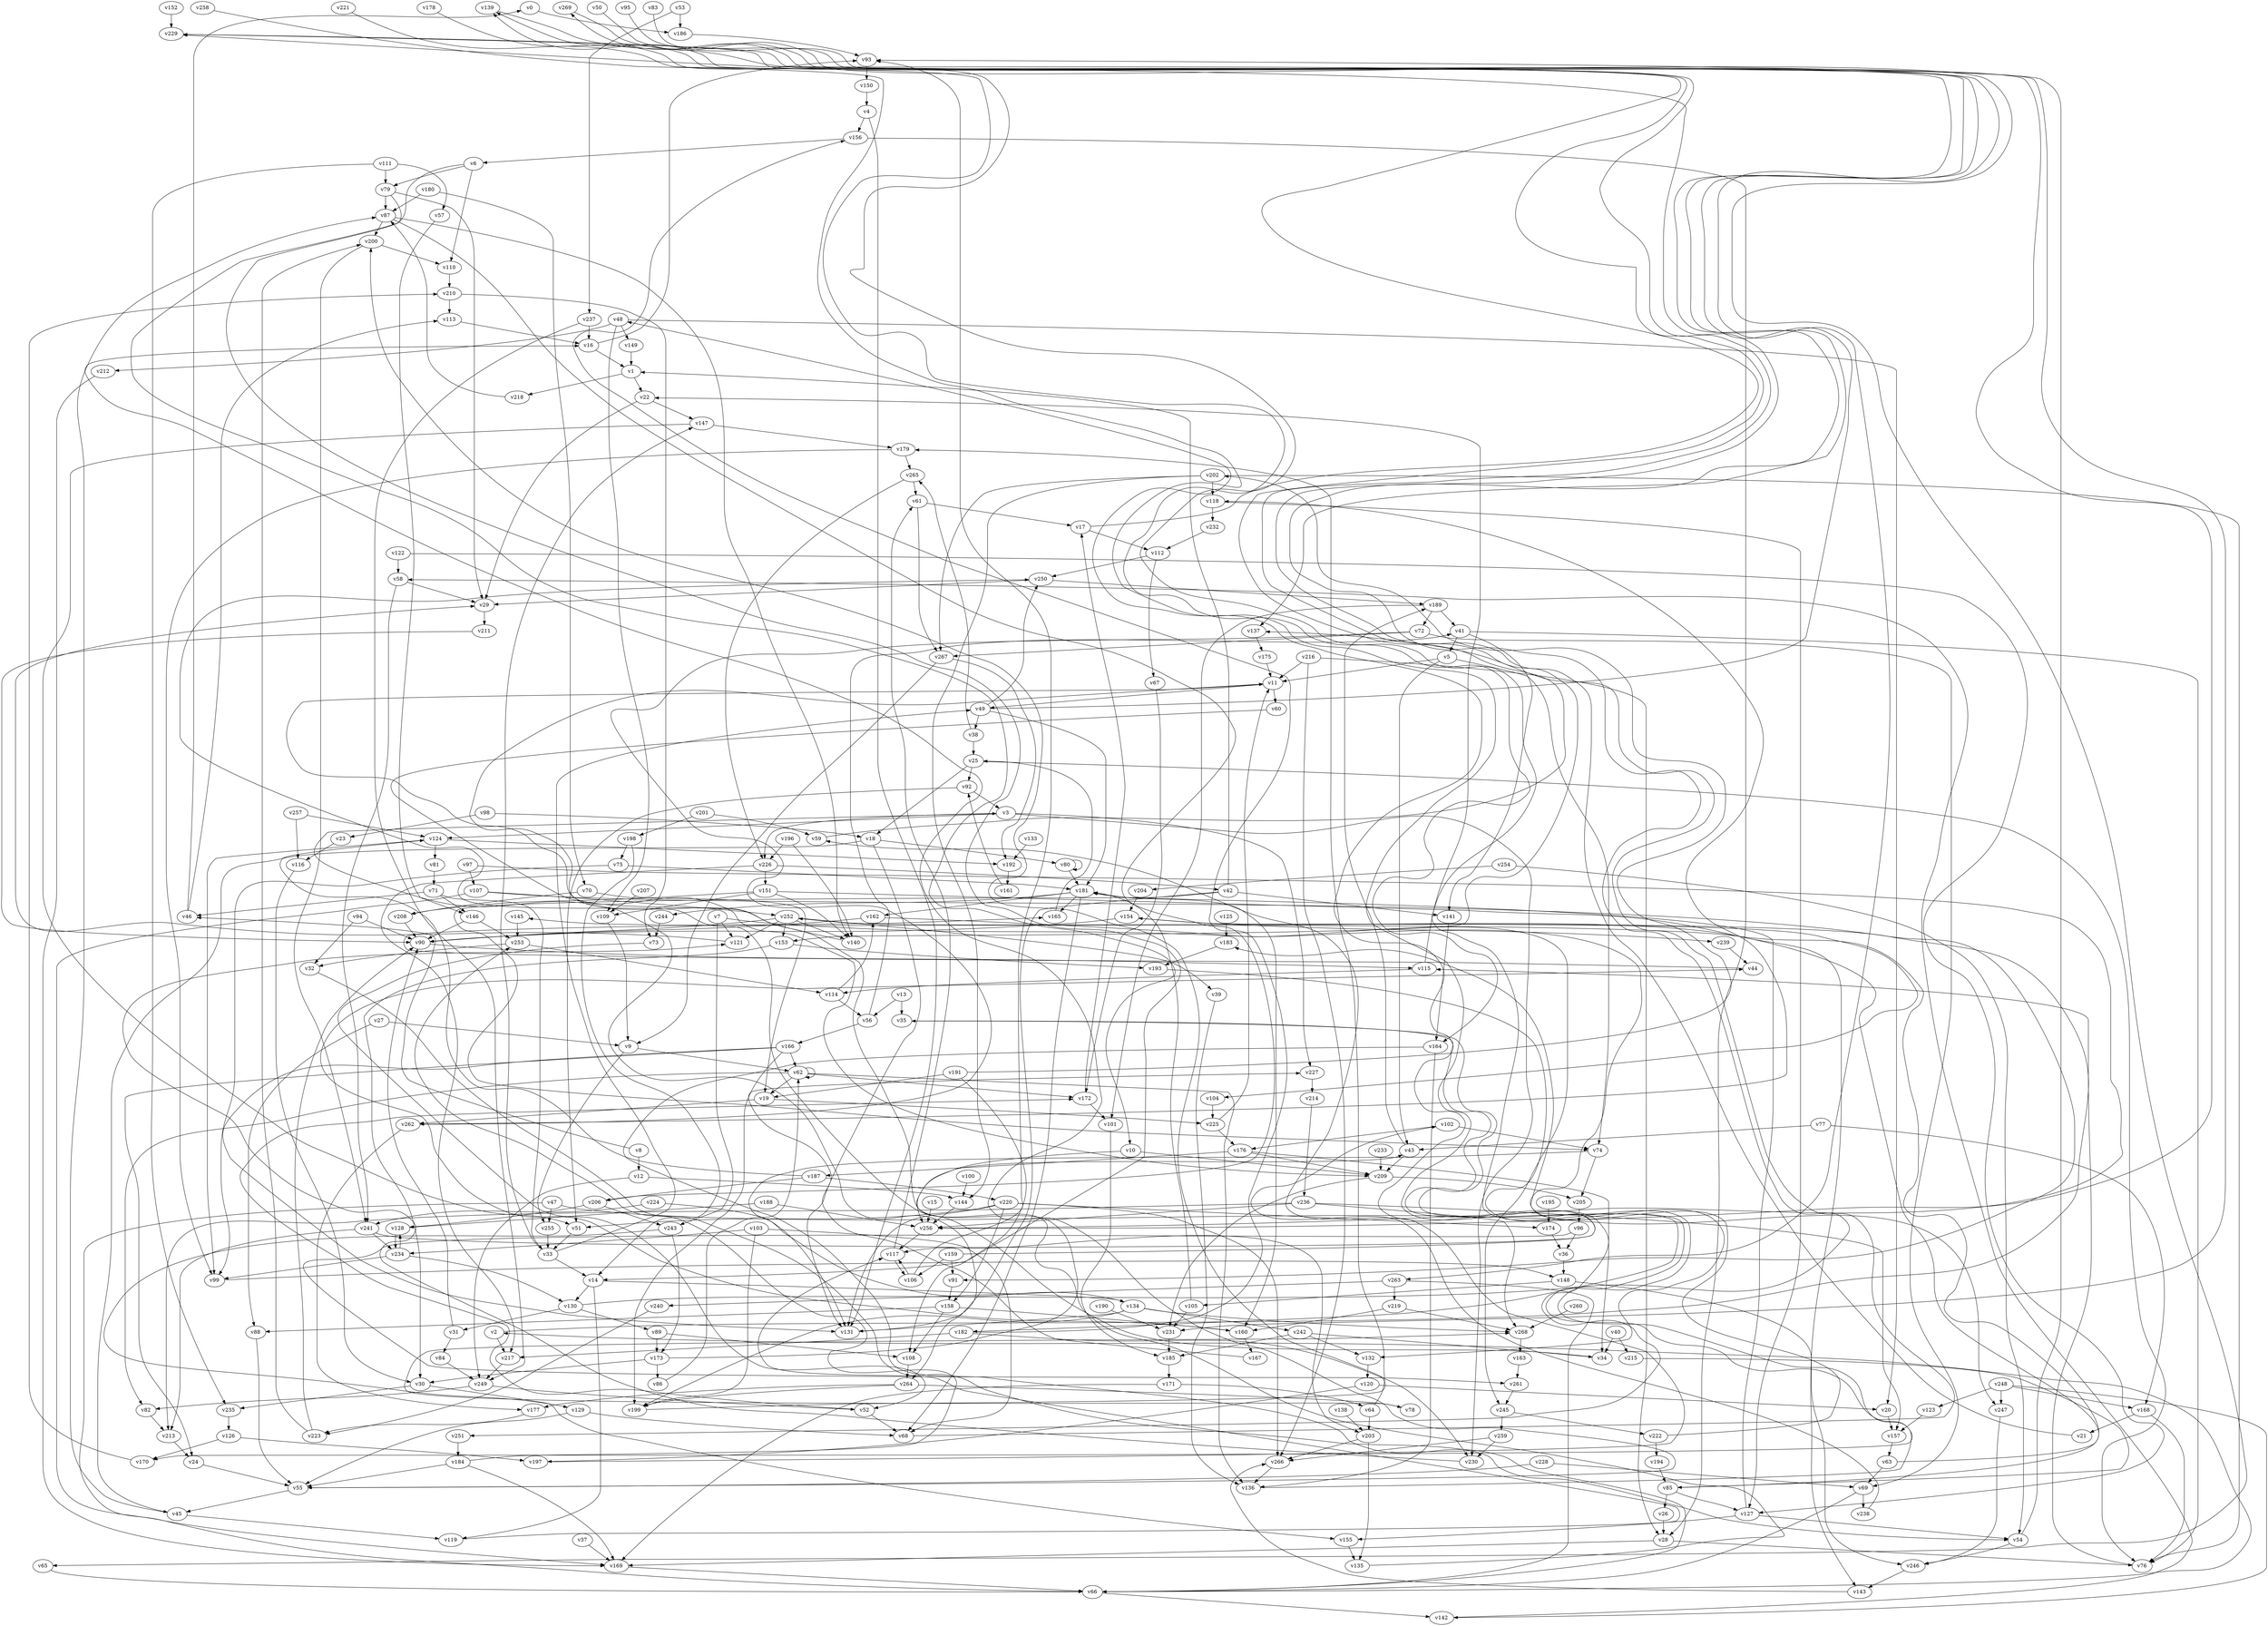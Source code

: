 // Benchmark game 395 - 270 vertices
// time_bound: 94
// targets: v26
digraph G {
    v0 [name="v0", player=0];
    v1 [name="v1", player=1];
    v2 [name="v2", player=0];
    v3 [name="v3", player=0];
    v4 [name="v4", player=0];
    v5 [name="v5", player=0];
    v6 [name="v6", player=0];
    v7 [name="v7", player=0];
    v8 [name="v8", player=0];
    v9 [name="v9", player=0];
    v10 [name="v10", player=1];
    v11 [name="v11", player=0];
    v12 [name="v12", player=1];
    v13 [name="v13", player=0];
    v14 [name="v14", player=0];
    v15 [name="v15", player=0];
    v16 [name="v16", player=1];
    v17 [name="v17", player=1];
    v18 [name="v18", player=0];
    v19 [name="v19", player=1];
    v20 [name="v20", player=0];
    v21 [name="v21", player=1];
    v22 [name="v22", player=0];
    v23 [name="v23", player=1];
    v24 [name="v24", player=1];
    v25 [name="v25", player=1];
    v26 [name="v26", player=0, target=1];
    v27 [name="v27", player=0];
    v28 [name="v28", player=1];
    v29 [name="v29", player=1];
    v30 [name="v30", player=0];
    v31 [name="v31", player=1];
    v32 [name="v32", player=1];
    v33 [name="v33", player=1];
    v34 [name="v34", player=0];
    v35 [name="v35", player=1];
    v36 [name="v36", player=0];
    v37 [name="v37", player=1];
    v38 [name="v38", player=1];
    v39 [name="v39", player=0];
    v40 [name="v40", player=0];
    v41 [name="v41", player=1];
    v42 [name="v42", player=1];
    v43 [name="v43", player=0];
    v44 [name="v44", player=0];
    v45 [name="v45", player=0];
    v46 [name="v46", player=0];
    v47 [name="v47", player=0];
    v48 [name="v48", player=0];
    v49 [name="v49", player=0];
    v50 [name="v50", player=0];
    v51 [name="v51", player=1];
    v52 [name="v52", player=1];
    v53 [name="v53", player=0];
    v54 [name="v54", player=1];
    v55 [name="v55", player=1];
    v56 [name="v56", player=0];
    v57 [name="v57", player=0];
    v58 [name="v58", player=0];
    v59 [name="v59", player=1];
    v60 [name="v60", player=0];
    v61 [name="v61", player=0];
    v62 [name="v62", player=0];
    v63 [name="v63", player=1];
    v64 [name="v64", player=0];
    v65 [name="v65", player=1];
    v66 [name="v66", player=1];
    v67 [name="v67", player=1];
    v68 [name="v68", player=1];
    v69 [name="v69", player=0];
    v70 [name="v70", player=0];
    v71 [name="v71", player=0];
    v72 [name="v72", player=1];
    v73 [name="v73", player=1];
    v74 [name="v74", player=1];
    v75 [name="v75", player=1];
    v76 [name="v76", player=0];
    v77 [name="v77", player=1];
    v78 [name="v78", player=0];
    v79 [name="v79", player=0];
    v80 [name="v80", player=0];
    v81 [name="v81", player=1];
    v82 [name="v82", player=1];
    v83 [name="v83", player=1];
    v84 [name="v84", player=1];
    v85 [name="v85", player=1];
    v86 [name="v86", player=0];
    v87 [name="v87", player=0];
    v88 [name="v88", player=1];
    v89 [name="v89", player=1];
    v90 [name="v90", player=0];
    v91 [name="v91", player=0];
    v92 [name="v92", player=0];
    v93 [name="v93", player=0];
    v94 [name="v94", player=0];
    v95 [name="v95", player=0];
    v96 [name="v96", player=0];
    v97 [name="v97", player=0];
    v98 [name="v98", player=1];
    v99 [name="v99", player=1];
    v100 [name="v100", player=0];
    v101 [name="v101", player=1];
    v102 [name="v102", player=0];
    v103 [name="v103", player=0];
    v104 [name="v104", player=0];
    v105 [name="v105", player=1];
    v106 [name="v106", player=0];
    v107 [name="v107", player=1];
    v108 [name="v108", player=1];
    v109 [name="v109", player=1];
    v110 [name="v110", player=0];
    v111 [name="v111", player=0];
    v112 [name="v112", player=1];
    v113 [name="v113", player=0];
    v114 [name="v114", player=0];
    v115 [name="v115", player=1];
    v116 [name="v116", player=1];
    v117 [name="v117", player=0];
    v118 [name="v118", player=0];
    v119 [name="v119", player=1];
    v120 [name="v120", player=1];
    v121 [name="v121", player=0];
    v122 [name="v122", player=0];
    v123 [name="v123", player=1];
    v124 [name="v124", player=1];
    v125 [name="v125", player=1];
    v126 [name="v126", player=0];
    v127 [name="v127", player=1];
    v128 [name="v128", player=0];
    v129 [name="v129", player=1];
    v130 [name="v130", player=0];
    v131 [name="v131", player=0];
    v132 [name="v132", player=1];
    v133 [name="v133", player=1];
    v134 [name="v134", player=1];
    v135 [name="v135", player=0];
    v136 [name="v136", player=1];
    v137 [name="v137", player=1];
    v138 [name="v138", player=0];
    v139 [name="v139", player=0];
    v140 [name="v140", player=1];
    v141 [name="v141", player=0];
    v142 [name="v142", player=0];
    v143 [name="v143", player=1];
    v144 [name="v144", player=1];
    v145 [name="v145", player=1];
    v146 [name="v146", player=0];
    v147 [name="v147", player=0];
    v148 [name="v148", player=1];
    v149 [name="v149", player=0];
    v150 [name="v150", player=1];
    v151 [name="v151", player=1];
    v152 [name="v152", player=1];
    v153 [name="v153", player=0];
    v154 [name="v154", player=1];
    v155 [name="v155", player=1];
    v156 [name="v156", player=0];
    v157 [name="v157", player=0];
    v158 [name="v158", player=1];
    v159 [name="v159", player=1];
    v160 [name="v160", player=0];
    v161 [name="v161", player=1];
    v162 [name="v162", player=0];
    v163 [name="v163", player=1];
    v164 [name="v164", player=1];
    v165 [name="v165", player=0];
    v166 [name="v166", player=0];
    v167 [name="v167", player=1];
    v168 [name="v168", player=0];
    v169 [name="v169", player=1];
    v170 [name="v170", player=0];
    v171 [name="v171", player=0];
    v172 [name="v172", player=1];
    v173 [name="v173", player=1];
    v174 [name="v174", player=0];
    v175 [name="v175", player=1];
    v176 [name="v176", player=1];
    v177 [name="v177", player=0];
    v178 [name="v178", player=0];
    v179 [name="v179", player=1];
    v180 [name="v180", player=0];
    v181 [name="v181", player=1];
    v182 [name="v182", player=1];
    v183 [name="v183", player=0];
    v184 [name="v184", player=0];
    v185 [name="v185", player=0];
    v186 [name="v186", player=1];
    v187 [name="v187", player=1];
    v188 [name="v188", player=1];
    v189 [name="v189", player=1];
    v190 [name="v190", player=0];
    v191 [name="v191", player=0];
    v192 [name="v192", player=1];
    v193 [name="v193", player=0];
    v194 [name="v194", player=0];
    v195 [name="v195", player=1];
    v196 [name="v196", player=1];
    v197 [name="v197", player=0];
    v198 [name="v198", player=1];
    v199 [name="v199", player=0];
    v200 [name="v200", player=1];
    v201 [name="v201", player=0];
    v202 [name="v202", player=0];
    v203 [name="v203", player=1];
    v204 [name="v204", player=1];
    v205 [name="v205", player=0];
    v206 [name="v206", player=1];
    v207 [name="v207", player=1];
    v208 [name="v208", player=0];
    v209 [name="v209", player=1];
    v210 [name="v210", player=0];
    v211 [name="v211", player=1];
    v212 [name="v212", player=0];
    v213 [name="v213", player=0];
    v214 [name="v214", player=0];
    v215 [name="v215", player=0];
    v216 [name="v216", player=0];
    v217 [name="v217", player=1];
    v218 [name="v218", player=1];
    v219 [name="v219", player=1];
    v220 [name="v220", player=0];
    v221 [name="v221", player=0];
    v222 [name="v222", player=1];
    v223 [name="v223", player=0];
    v224 [name="v224", player=0];
    v225 [name="v225", player=0];
    v226 [name="v226", player=1];
    v227 [name="v227", player=1];
    v228 [name="v228", player=0];
    v229 [name="v229", player=0];
    v230 [name="v230", player=1];
    v231 [name="v231", player=1];
    v232 [name="v232", player=1];
    v233 [name="v233", player=1];
    v234 [name="v234", player=1];
    v235 [name="v235", player=0];
    v236 [name="v236", player=0];
    v237 [name="v237", player=0];
    v238 [name="v238", player=0];
    v239 [name="v239", player=1];
    v240 [name="v240", player=1];
    v241 [name="v241", player=1];
    v242 [name="v242", player=0];
    v243 [name="v243", player=0];
    v244 [name="v244", player=0];
    v245 [name="v245", player=1];
    v246 [name="v246", player=1];
    v247 [name="v247", player=0];
    v248 [name="v248", player=0];
    v249 [name="v249", player=1];
    v250 [name="v250", player=1];
    v251 [name="v251", player=1];
    v252 [name="v252", player=1];
    v253 [name="v253", player=1];
    v254 [name="v254", player=1];
    v255 [name="v255", player=1];
    v256 [name="v256", player=1];
    v257 [name="v257", player=1];
    v258 [name="v258", player=1];
    v259 [name="v259", player=0];
    v260 [name="v260", player=0];
    v261 [name="v261", player=0];
    v262 [name="v262", player=1];
    v263 [name="v263", player=0];
    v264 [name="v264", player=0];
    v265 [name="v265", player=1];
    v266 [name="v266", player=0];
    v267 [name="v267", player=0];
    v268 [name="v268", player=0];
    v269 [name="v269", player=1];

    v0 -> v186;
    v1 -> v218;
    v2 -> v252 [constraint="t >= 2"];
    v3 -> v227;
    v4 -> v156;
    v5 -> v43;
    v6 -> v10 [constraint="t mod 2 == 0"];
    v7 -> v117 [constraint="t >= 2"];
    v8 -> v46 [constraint="t < 8"];
    v9 -> v62;
    v10 -> v209;
    v11 -> v60;
    v12 -> v144;
    v13 -> v56;
    v14 -> v134;
    v15 -> v256;
    v16 -> v93;
    v17 -> v139 [constraint="t mod 3 == 1"];
    v18 -> v80;
    v19 -> v262;
    v20 -> v157;
    v21 -> v229 [constraint="t < 7"];
    v22 -> v147;
    v23 -> v116;
    v24 -> v55;
    v25 -> v92;
    v26 -> v28;
    v27 -> v9;
    v28 -> v169;
    v29 -> v211;
    v30 -> v155;
    v31 -> v90;
    v32 -> v54 [constraint="t mod 5 == 3"];
    v33 -> v147;
    v34 -> v250 [constraint="t < 5"];
    v35 -> v182 [constraint="t >= 4"];
    v36 -> v148;
    v37 -> v169;
    v38 -> v265;
    v39 -> v136;
    v40 -> v215;
    v41 -> v76;
    v42 -> v74 [constraint="t mod 3 == 1"];
    v43 -> v209;
    v44 -> v165 [constraint="t mod 3 == 0"];
    v45 -> v119;
    v46 -> v0;
    v47 -> v66;
    v48 -> v109;
    v49 -> v269 [constraint="t mod 5 == 3"];
    v50 -> v65 [constraint="t < 7"];
    v51 -> v33;
    v52 -> v172 [constraint="t >= 5"];
    v53 -> v186;
    v54 -> v93;
    v55 -> v16 [constraint="t mod 2 == 0"];
    v56 -> v166;
    v57 -> v146;
    v58 -> v241;
    v59 -> v139 [constraint="t >= 5"];
    v60 -> v209 [constraint="t >= 5"];
    v61 -> v17;
    v62 -> v19;
    v63 -> v145 [constraint="t >= 1"];
    v64 -> v203;
    v65 -> v66;
    v66 -> v2 [constraint="t >= 5"];
    v67 -> v172;
    v68 -> v137 [constraint="t >= 5"];
    v69 -> v238;
    v70 -> v208;
    v71 -> v146;
    v72 -> v262 [constraint="t < 9"];
    v73 -> v52 [constraint="t >= 1"];
    v74 -> v134 [constraint="t < 7"];
    v75 -> v181;
    v76 -> v115;
    v77 -> v168;
    v78 -> v268 [constraint="t < 15"];
    v79 -> v14 [constraint="t < 6"];
    v80 -> v80;
    v81 -> v71;
    v82 -> v213;
    v83 -> v231 [constraint="t < 15"];
    v84 -> v249;
    v85 -> v154 [constraint="t mod 5 == 1"];
    v86 -> v62;
    v87 -> v206 [constraint="t >= 5"];
    v88 -> v55;
    v89 -> v173;
    v90 -> v115;
    v91 -> v158;
    v92 -> v3;
    v93 -> v150;
    v94 -> v32;
    v95 -> v256 [constraint="t < 9"];
    v96 -> v261 [constraint="t >= 1"];
    v97 -> v256 [constraint="t >= 5"];
    v98 -> v23;
    v99 -> v148 [constraint="t < 11"];
    v100 -> v144;
    v101 -> v185;
    v102 -> v74;
    v103 -> v68;
    v104 -> v225;
    v105 -> v231;
    v106 -> v93;
    v107 -> v91 [constraint="t >= 5"];
    v108 -> v264;
    v109 -> v9;
    v110 -> v210;
    v111 -> v79;
    v112 -> v250;
    v113 -> v16;
    v114 -> v162;
    v115 -> v114;
    v116 -> v30;
    v117 -> v61;
    v118 -> v232;
    v119 -> v117 [constraint="t mod 4 == 0"];
    v120 -> v20;
    v121 -> v29 [constraint="t mod 2 == 0"];
    v122 -> v127 [constraint="t mod 5 == 0"];
    v123 -> v157;
    v124 -> v99;
    v125 -> v183;
    v126 -> v197;
    v127 -> v155;
    v128 -> v234;
    v129 -> v68;
    v130 -> v229 [constraint="t < 8"];
    v131 -> v3 [constraint="t < 5"];
    v132 -> v120;
    v133 -> v192;
    v134 -> v131;
    v135 -> v43 [constraint="t mod 4 == 1"];
    v136 -> v35 [constraint="t mod 4 == 1"];
    v137 -> v175;
    v138 -> v203;
    v139 -> v153 [constraint="t >= 4"];
    v140 -> v11 [constraint="t >= 2"];
    v141 -> v164;
    v142 -> v58 [constraint="t mod 4 == 0"];
    v143 -> v266 [constraint="t < 14"];
    v144 -> v256;
    v145 -> v253;
    v146 -> v253;
    v147 -> v51 [constraint="t < 7"];
    v148 -> v246;
    v149 -> v1;
    v150 -> v4;
    v151 -> v109;
    v152 -> v229;
    v153 -> v30;
    v154 -> v104 [constraint="t mod 2 == 1"];
    v155 -> v135;
    v156 -> v6;
    v157 -> v63;
    v158 -> v88;
    v159 -> v48 [constraint="t >= 5"];
    v160 -> v44 [constraint="t mod 2 == 1"];
    v161 -> v92;
    v162 -> v90;
    v163 -> v261;
    v164 -> v66 [constraint="t mod 5 == 4"];
    v165 -> v25;
    v166 -> v131 [constraint="t mod 3 == 0"];
    v167 -> v227 [constraint="t >= 1"];
    v168 -> v76;
    v169 -> v66;
    v170 -> v210;
    v171 -> v64;
    v172 -> v101;
    v173 -> v11 [constraint="t >= 3"];
    v174 -> v36;
    v175 -> v11;
    v176 -> v209 [constraint="t < 8"];
    v177 -> v223;
    v178 -> v170 [constraint="t >= 5"];
    v179 -> v265;
    v180 -> v87;
    v181 -> v165;
    v182 -> v156 [constraint="t < 6"];
    v183 -> v193;
    v184 -> v253 [constraint="t < 15"];
    v185 -> v171;
    v186 -> v93;
    v187 -> v124 [constraint="t < 12"];
    v188 -> v128;
    v189 -> v101;
    v190 -> v231;
    v191 -> v202 [constraint="t < 5"];
    v192 -> v161;
    v193 -> v132 [constraint="t mod 5 == 1"];
    v194 -> v85;
    v195 -> v174;
    v196 -> v140;
    v197 -> v59 [constraint="t mod 3 == 1"];
    v198 -> v14;
    v199 -> v200 [constraint="t >= 5"];
    v200 -> v110;
    v201 -> v59;
    v202 -> v118;
    v203 -> v135;
    v204 -> v154;
    v205 -> v96;
    v206 -> v243;
    v207 -> v109;
    v208 -> v90;
    v209 -> v205;
    v210 -> v113;
    v211 -> v90 [constraint="t >= 1"];
    v212 -> v169;
    v213 -> v24;
    v214 -> v236;
    v215 -> v85 [constraint="t mod 5 == 0"];
    v216 -> v266;
    v217 -> v249;
    v218 -> v87;
    v219 -> v268;
    v220 -> v174;
    v221 -> v164 [constraint="t mod 2 == 1"];
    v222 -> v183 [constraint="t >= 1"];
    v223 -> v90;
    v224 -> v241;
    v225 -> v176;
    v226 -> v42;
    v227 -> v214;
    v228 -> v69;
    v229 -> v137 [constraint="t < 8"];
    v230 -> v121 [constraint="t < 11"];
    v231 -> v185;
    v232 -> v112;
    v233 -> v209;
    v234 -> v130;
    v235 -> v126;
    v236 -> v256;
    v237 -> v16;
    v238 -> v102 [constraint="t < 11"];
    v239 -> v44;
    v240 -> v223;
    v241 -> v213;
    v242 -> v185;
    v243 -> v129 [constraint="t mod 3 == 0"];
    v244 -> v73;
    v245 -> v259;
    v246 -> v143;
    v247 -> v246;
    v248 -> v168;
    v249 -> v52;
    v250 -> v29;
    v251 -> v184;
    v252 -> v39;
    v253 -> v114;
    v254 -> v204;
    v255 -> v33;
    v256 -> v117;
    v257 -> v116;
    v258 -> v251 [constraint="t >= 1"];
    v259 -> v266 [constraint="t < 10"];
    v260 -> v268;
    v261 -> v245;
    v262 -> v118 [constraint="t >= 3"];
    v263 -> v219;
    v264 -> v199;
    v265 -> v61;
    v266 -> v136;
    v267 -> v9;
    v268 -> v163;
    v269 -> v263 [constraint="t < 10"];
    v184 -> v169;
    v219 -> v160;
    v18 -> v45;
    v189 -> v72;
    v220 -> v131;
    v264 -> v177;
    v263 -> v240;
    v159 -> v91;
    v49 -> v181;
    v62 -> v82;
    v263 -> v66;
    v202 -> v267;
    v248 -> v247;
    v179 -> v99;
    v187 -> v220;
    v151 -> v143;
    v188 -> v256;
    v228 -> v55;
    v181 -> v160;
    v62 -> v62;
    v162 -> v245;
    v134 -> v242;
    v10 -> v256;
    v94 -> v90;
    v120 -> v197;
    v196 -> v226;
    v47 -> v255;
    v42 -> v264;
    v53 -> v237;
    v111 -> v57;
    v234 -> v128;
    v111 -> v235;
    v241 -> v234;
    v72 -> v69;
    v74 -> v205;
    v216 -> v11;
    v191 -> v108;
    v172 -> v17;
    v198 -> v75;
    v254 -> v54;
    v252 -> v121;
    v156 -> v28;
    v31 -> v84;
    v252 -> v153;
    v173 -> v30;
    v115 -> v22;
    v166 -> v199;
    v147 -> v179;
    v85 -> v127;
    v14 -> v119;
    v19 -> v225;
    v96 -> v36;
    v8 -> v12;
    v106 -> v117;
    v7 -> v243;
    v187 -> v206;
    v25 -> v76;
    v252 -> v90;
    v49 -> v38;
    v237 -> v249;
    v253 -> v32;
    v134 -> v199;
    v220 -> v158;
    v80 -> v181;
    v6 -> v110;
    v25 -> v18;
    v265 -> v226;
    v202 -> v76;
    v7 -> v121;
    v216 -> v28;
    v224 -> v131;
    v46 -> v113;
    v3 -> v226;
    v5 -> v11;
    v27 -> v88;
    v146 -> v90;
    v181 -> v68;
    v114 -> v56;
    v226 -> v151;
    v62 -> v136;
    v48 -> v212;
    v22 -> v29;
    v180 -> v70;
    v107 -> v169;
    v89 -> v108;
    v234 -> v99;
    v56 -> v41;
    v245 -> v222;
    v79 -> v29;
    v206 -> v128;
    v18 -> v131;
    v182 -> v217;
    v12 -> v249;
    v242 -> v34;
    v173 -> v86;
    v6 -> v79;
    v248 -> v123;
    v203 -> v266;
    v33 -> v14;
    v166 -> v24;
    v85 -> v26;
    v171 -> v169;
    v222 -> v194;
    v47 -> v247;
    v236 -> v213;
    v17 -> v112;
    v151 -> v140;
    v267 -> v192;
    v259 -> v230;
    v98 -> v18;
    v243 -> v173;
    v182 -> v230;
    v127 -> v181;
    v72 -> v267;
    v166 -> v62;
    v70 -> v19;
    v181 -> v162;
    v41 -> v5;
    v176 -> v187;
    v4 -> v131;
    v225 -> v11;
    v134 -> v268;
    v55 -> v45;
    v264 -> v78;
    v151 -> v208;
    v97 -> v107;
    v71 -> v46;
    v160 -> v167;
    v14 -> v130;
    v1 -> v22;
    v16 -> v1;
    v236 -> v157;
    v209 -> v231;
    v126 -> v170;
    v262 -> v177;
    v2 -> v217;
    v87 -> v140;
    v117 -> v106;
    v3 -> v230;
    v210 -> v73;
    v154 -> v90;
    v202 -> v144;
    v48 -> v20;
    v223 -> v200;
    v69 -> v66;
    v252 -> v140;
    v107 -> v252;
    v92 -> v51;
    v9 -> v255;
    v45 -> v87;
    v168 -> v21;
    v201 -> v198;
    v236 -> v268;
    v30 -> v235;
    v71 -> v33;
    v112 -> v67;
    v129 -> v55;
    v242 -> v132;
    v3 -> v124;
    v75 -> v99;
    v153 -> v193;
    v103 -> v199;
    v63 -> v69;
    v87 -> v200;
    v105 -> v181;
    v102 -> v176;
    v226 -> v217;
    v66 -> v142;
    v130 -> v31;
    v241 -> v203;
    v148 -> v105;
    v64 -> v179;
    v61 -> v267;
    v103 -> v234;
    v176 -> v34;
    v11 -> v49;
    v124 -> v192;
    v249 -> v82;
    v191 -> v19;
    v33 -> v49;
    v248 -> v142;
    v124 -> v81;
    v62 -> v172;
    v52 -> v68;
    v48 -> v149;
    v200 -> v241;
    v164 -> v136;
    v54 -> v246;
    v42 -> v141;
    v40 -> v34;
    v127 -> v54;
    v130 -> v89;
    v181 -> v244;
    v220 -> v51;
    v28 -> v76;
    v49 -> v250;
    v41 -> v141;
    v184 -> v55;
    v159 -> v106;
    v158 -> v160;
    v118 -> v127;
    v43 -> v189;
    v250 -> v189;
    v77 -> v43;
    v189 -> v41;
    v158 -> v108;
    v13 -> v35;
    v122 -> v58;
    v5 -> v74;
    v79 -> v87;
    v257 -> v124;
    v220 -> v266;
    v42 -> v1;
    v58 -> v29;
    v154 -> v239;
    v38 -> v25;
}
